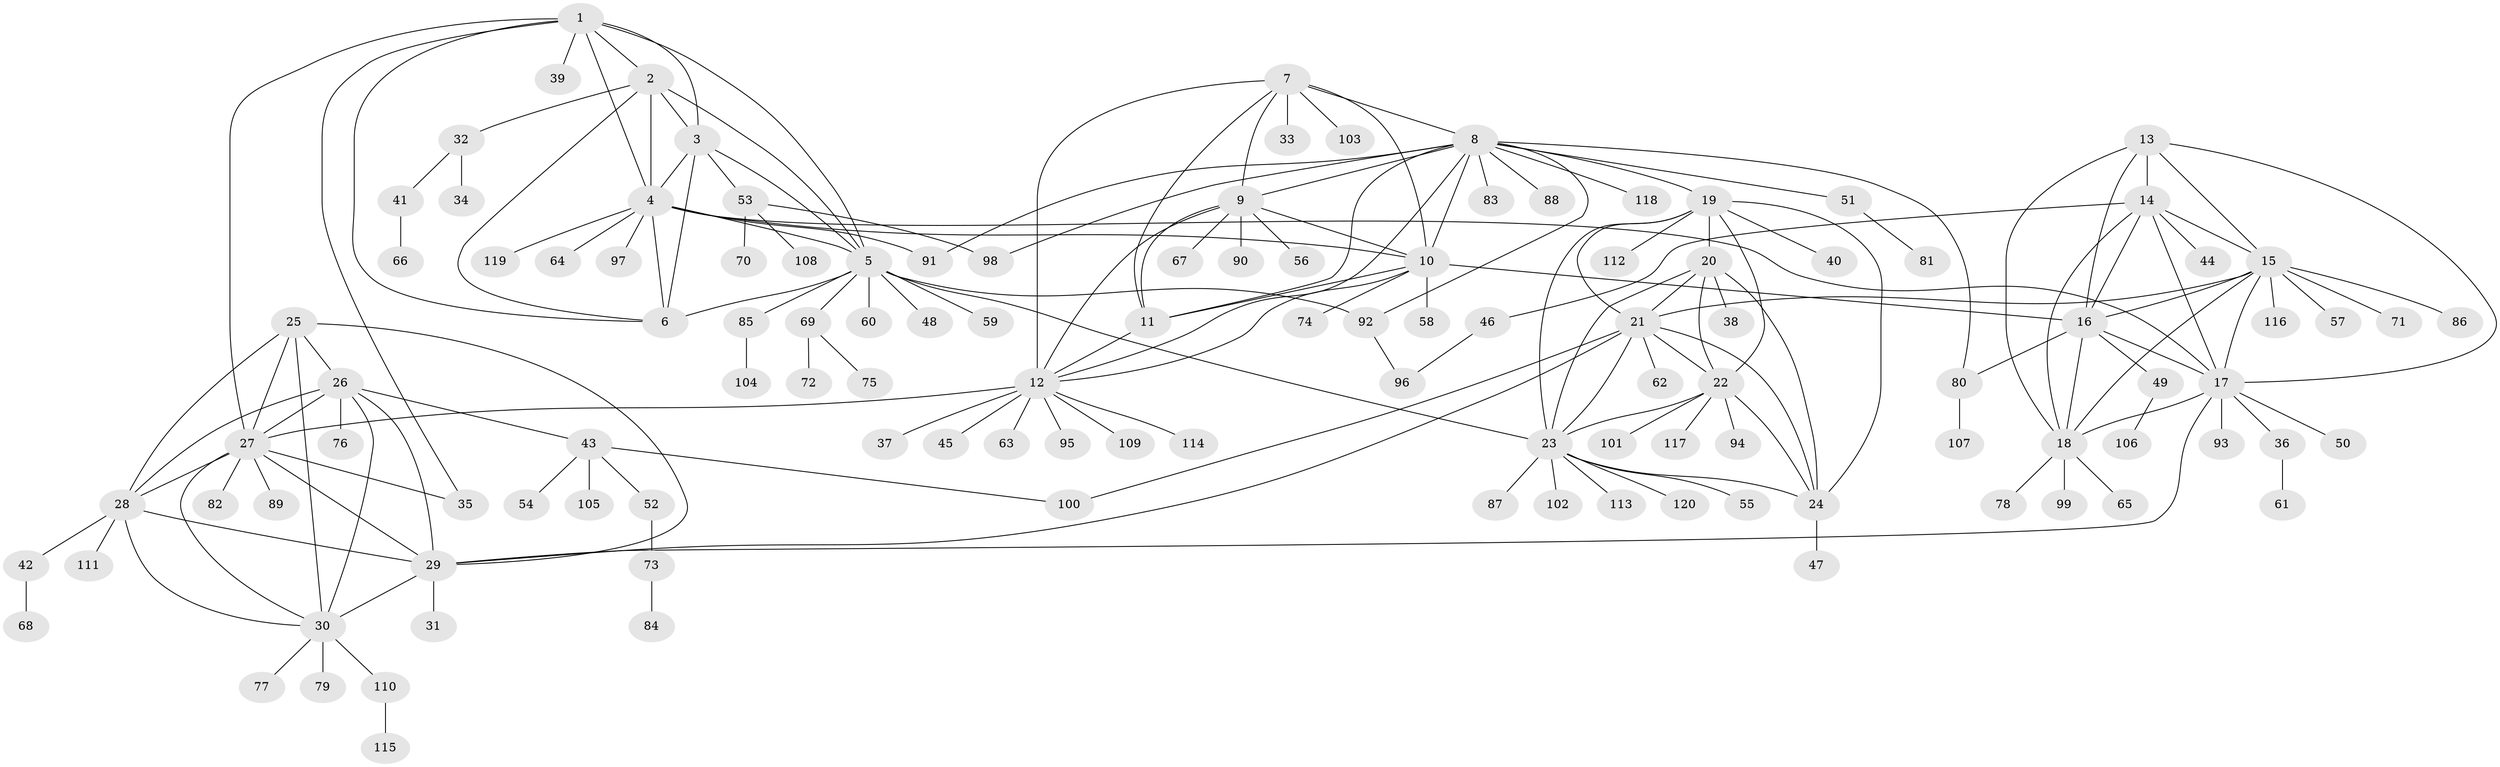 // Generated by graph-tools (version 1.1) at 2025/02/03/09/25 03:02:51]
// undirected, 120 vertices, 182 edges
graph export_dot {
graph [start="1"]
  node [color=gray90,style=filled];
  1;
  2;
  3;
  4;
  5;
  6;
  7;
  8;
  9;
  10;
  11;
  12;
  13;
  14;
  15;
  16;
  17;
  18;
  19;
  20;
  21;
  22;
  23;
  24;
  25;
  26;
  27;
  28;
  29;
  30;
  31;
  32;
  33;
  34;
  35;
  36;
  37;
  38;
  39;
  40;
  41;
  42;
  43;
  44;
  45;
  46;
  47;
  48;
  49;
  50;
  51;
  52;
  53;
  54;
  55;
  56;
  57;
  58;
  59;
  60;
  61;
  62;
  63;
  64;
  65;
  66;
  67;
  68;
  69;
  70;
  71;
  72;
  73;
  74;
  75;
  76;
  77;
  78;
  79;
  80;
  81;
  82;
  83;
  84;
  85;
  86;
  87;
  88;
  89;
  90;
  91;
  92;
  93;
  94;
  95;
  96;
  97;
  98;
  99;
  100;
  101;
  102;
  103;
  104;
  105;
  106;
  107;
  108;
  109;
  110;
  111;
  112;
  113;
  114;
  115;
  116;
  117;
  118;
  119;
  120;
  1 -- 2;
  1 -- 3;
  1 -- 4;
  1 -- 5;
  1 -- 6;
  1 -- 27;
  1 -- 35;
  1 -- 39;
  2 -- 3;
  2 -- 4;
  2 -- 5;
  2 -- 6;
  2 -- 32;
  3 -- 4;
  3 -- 5;
  3 -- 6;
  3 -- 53;
  4 -- 5;
  4 -- 6;
  4 -- 10;
  4 -- 17;
  4 -- 64;
  4 -- 91;
  4 -- 97;
  4 -- 119;
  5 -- 6;
  5 -- 23;
  5 -- 48;
  5 -- 59;
  5 -- 60;
  5 -- 69;
  5 -- 85;
  5 -- 92;
  7 -- 8;
  7 -- 9;
  7 -- 10;
  7 -- 11;
  7 -- 12;
  7 -- 33;
  7 -- 103;
  8 -- 9;
  8 -- 10;
  8 -- 11;
  8 -- 12;
  8 -- 19;
  8 -- 51;
  8 -- 80;
  8 -- 83;
  8 -- 88;
  8 -- 91;
  8 -- 92;
  8 -- 98;
  8 -- 118;
  9 -- 10;
  9 -- 11;
  9 -- 12;
  9 -- 56;
  9 -- 67;
  9 -- 90;
  10 -- 11;
  10 -- 12;
  10 -- 16;
  10 -- 58;
  10 -- 74;
  11 -- 12;
  12 -- 27;
  12 -- 37;
  12 -- 45;
  12 -- 63;
  12 -- 95;
  12 -- 109;
  12 -- 114;
  13 -- 14;
  13 -- 15;
  13 -- 16;
  13 -- 17;
  13 -- 18;
  14 -- 15;
  14 -- 16;
  14 -- 17;
  14 -- 18;
  14 -- 44;
  14 -- 46;
  15 -- 16;
  15 -- 17;
  15 -- 18;
  15 -- 21;
  15 -- 57;
  15 -- 71;
  15 -- 86;
  15 -- 116;
  16 -- 17;
  16 -- 18;
  16 -- 49;
  16 -- 80;
  17 -- 18;
  17 -- 29;
  17 -- 36;
  17 -- 50;
  17 -- 93;
  18 -- 65;
  18 -- 78;
  18 -- 99;
  19 -- 20;
  19 -- 21;
  19 -- 22;
  19 -- 23;
  19 -- 24;
  19 -- 40;
  19 -- 112;
  20 -- 21;
  20 -- 22;
  20 -- 23;
  20 -- 24;
  20 -- 38;
  21 -- 22;
  21 -- 23;
  21 -- 24;
  21 -- 29;
  21 -- 62;
  21 -- 100;
  22 -- 23;
  22 -- 24;
  22 -- 94;
  22 -- 101;
  22 -- 117;
  23 -- 24;
  23 -- 55;
  23 -- 87;
  23 -- 102;
  23 -- 113;
  23 -- 120;
  24 -- 47;
  25 -- 26;
  25 -- 27;
  25 -- 28;
  25 -- 29;
  25 -- 30;
  26 -- 27;
  26 -- 28;
  26 -- 29;
  26 -- 30;
  26 -- 43;
  26 -- 76;
  27 -- 28;
  27 -- 29;
  27 -- 30;
  27 -- 35;
  27 -- 82;
  27 -- 89;
  28 -- 29;
  28 -- 30;
  28 -- 42;
  28 -- 111;
  29 -- 30;
  29 -- 31;
  30 -- 77;
  30 -- 79;
  30 -- 110;
  32 -- 34;
  32 -- 41;
  36 -- 61;
  41 -- 66;
  42 -- 68;
  43 -- 52;
  43 -- 54;
  43 -- 100;
  43 -- 105;
  46 -- 96;
  49 -- 106;
  51 -- 81;
  52 -- 73;
  53 -- 70;
  53 -- 98;
  53 -- 108;
  69 -- 72;
  69 -- 75;
  73 -- 84;
  80 -- 107;
  85 -- 104;
  92 -- 96;
  110 -- 115;
}

